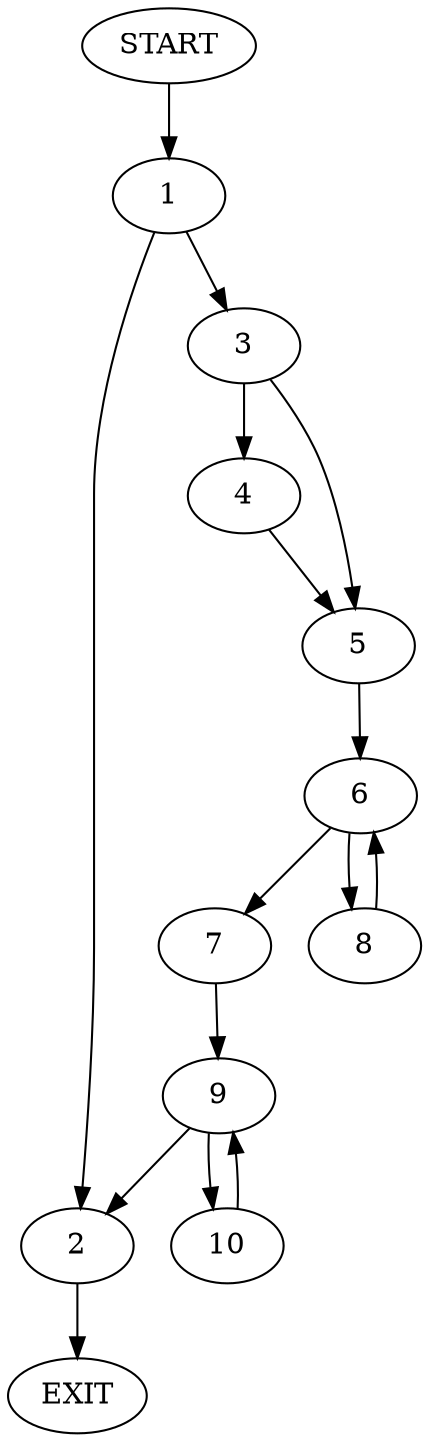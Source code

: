 digraph {
0 [label="START"]
11 [label="EXIT"]
0 -> 1
1 -> 2
1 -> 3
3 -> 4
3 -> 5
2 -> 11
5 -> 6
4 -> 5
6 -> 7
6 -> 8
8 -> 6
7 -> 9
9 -> 2
9 -> 10
10 -> 9
}

